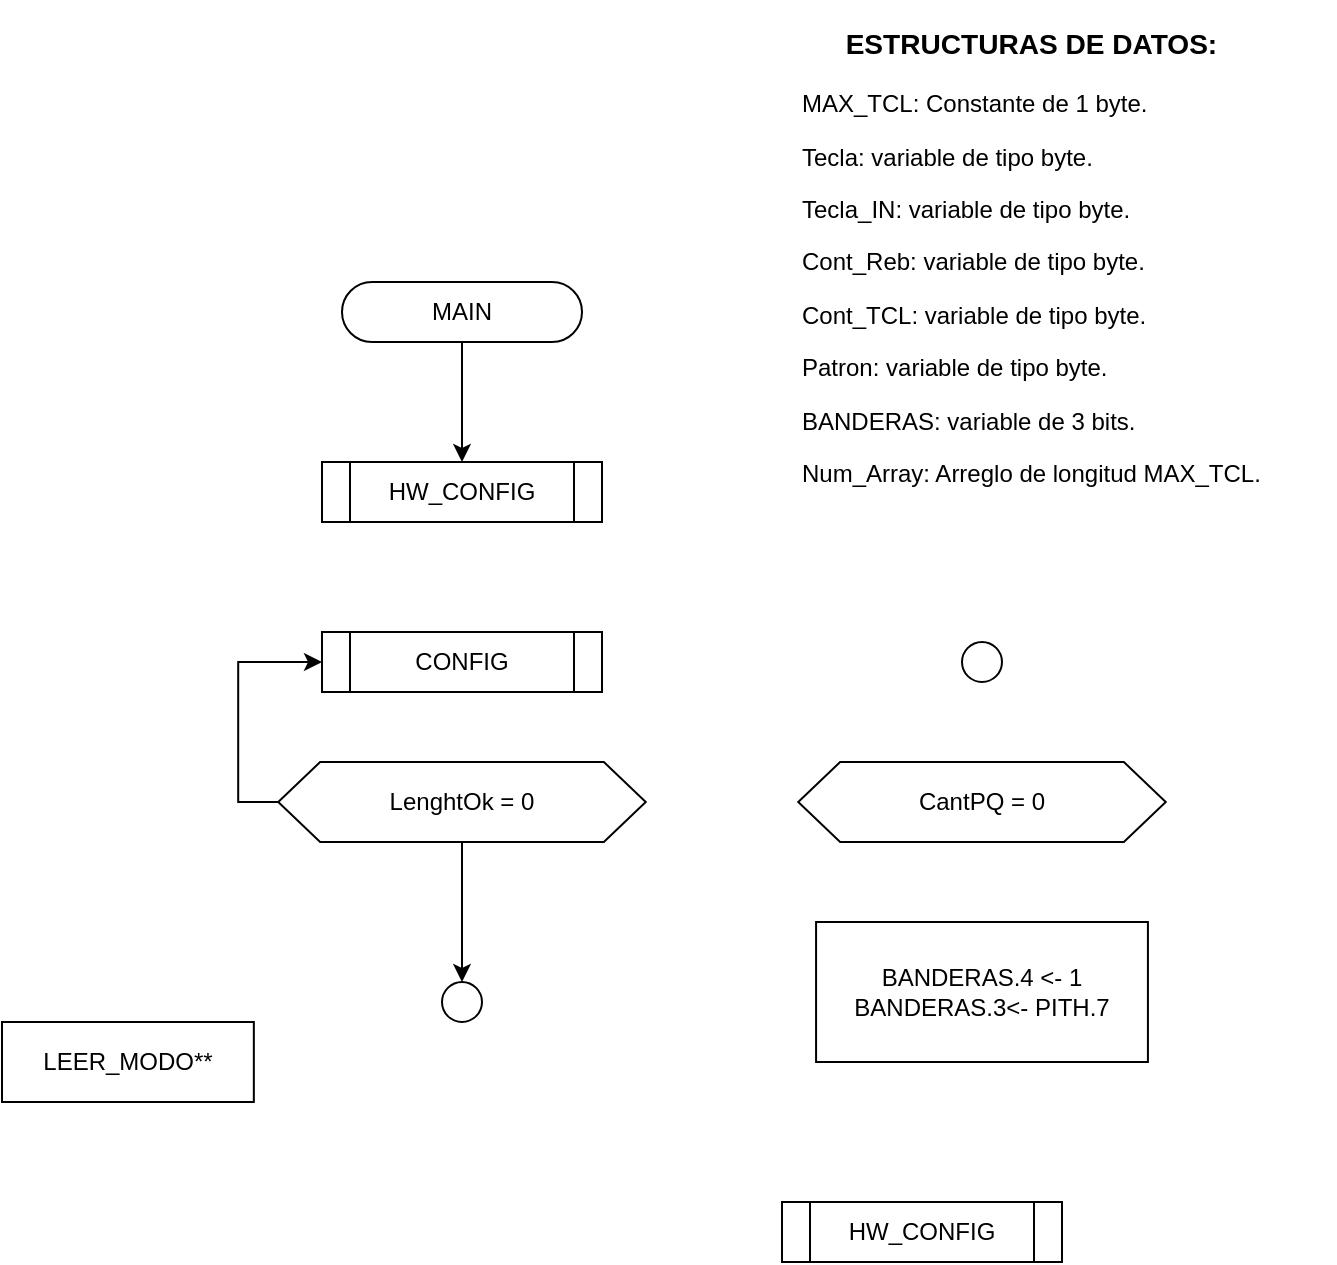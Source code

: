 <mxfile version="13.4.1" type="device"><diagram id="D9KyAQv2uV_lf9RyAl9D" name="Page-1"><mxGraphModel dx="1653" dy="822" grid="1" gridSize="10" guides="1" tooltips="1" connect="1" arrows="1" fold="1" page="1" pageScale="1" pageWidth="827" pageHeight="1169" math="0" shadow="0"><root><mxCell id="0"/><mxCell id="1" parent="0"/><mxCell id="SHEEuvKIqq7tsxXqwBMK-5" style="edgeStyle=orthogonalEdgeStyle;rounded=0;orthogonalLoop=1;jettySize=auto;html=1;exitX=0.5;exitY=1;exitDx=0;exitDy=0;" edge="1" parent="1" source="SHEEuvKIqq7tsxXqwBMK-2" target="SHEEuvKIqq7tsxXqwBMK-4"><mxGeometry relative="1" as="geometry"/></mxCell><mxCell id="SHEEuvKIqq7tsxXqwBMK-2" value="MAIN" style="rounded=1;whiteSpace=wrap;html=1;fontSize=12;glass=0;strokeWidth=1;shadow=0;arcSize=50;" vertex="1" parent="1"><mxGeometry x="-530" y="250" width="120" height="30" as="geometry"/></mxCell><mxCell id="SHEEuvKIqq7tsxXqwBMK-3" value="&lt;h3 style=&quot;text-align: center&quot;&gt;ESTRUCTURAS DE DATOS:&lt;/h3&gt;&lt;p&gt;MAX_TCL: Constante de 1 byte.&lt;/p&gt;&lt;p&gt;Tecla: variable de tipo byte.&lt;/p&gt;&lt;p&gt;Tecla_IN: variable de tipo byte.&lt;/p&gt;&lt;p&gt;Cont_Reb: variable de tipo byte.&lt;br&gt;&lt;/p&gt;&lt;p&gt;Cont_TCL: variable de tipo byte.&lt;/p&gt;&lt;p&gt;Patron: variable de tipo byte.&lt;br&gt;&lt;/p&gt;&lt;p&gt;BANDERAS: variable de 3 bits.&lt;/p&gt;&lt;p&gt;Num_Array: Arreglo de longitud MAX_TCL.&lt;/p&gt;&lt;p&gt;&lt;br&gt;&lt;/p&gt;&lt;p&gt;&lt;/p&gt;" style="text;html=1;strokeColor=none;fillColor=none;align=left;verticalAlign=middle;whiteSpace=wrap;rounded=0;" vertex="1" parent="1"><mxGeometry x="-302.44" y="120" width="268.68" height="260" as="geometry"/></mxCell><mxCell id="SHEEuvKIqq7tsxXqwBMK-4" value="HW_CONFIG" style="shape=process;whiteSpace=wrap;html=1;backgroundOutline=1;" vertex="1" parent="1"><mxGeometry x="-540" y="340" width="140" height="30" as="geometry"/></mxCell><mxCell id="SHEEuvKIqq7tsxXqwBMK-6" value="" style="ellipse;whiteSpace=wrap;html=1;aspect=fixed;" vertex="1" parent="1"><mxGeometry x="-220.0" y="430" width="20" height="20" as="geometry"/></mxCell><mxCell id="SHEEuvKIqq7tsxXqwBMK-7" value="CantPQ = 0" style="shape=hexagon;perimeter=hexagonPerimeter2;whiteSpace=wrap;html=1;size=0.114;" vertex="1" parent="1"><mxGeometry x="-301.88" y="490" width="183.76" height="40" as="geometry"/></mxCell><mxCell id="SHEEuvKIqq7tsxXqwBMK-8" value="&lt;span&gt;BANDERAS.4 &amp;lt;- 1&lt;br&gt;&lt;/span&gt;BANDERAS.3&amp;lt;- PITH.7" style="rounded=0;whiteSpace=wrap;html=1;" vertex="1" parent="1"><mxGeometry x="-292.96" y="570" width="165.92" height="70" as="geometry"/></mxCell><mxCell id="SHEEuvKIqq7tsxXqwBMK-9" value="LEER_MODO**" style="rounded=0;whiteSpace=wrap;html=1;" vertex="1" parent="1"><mxGeometry x="-700" y="620" width="125.92" height="40" as="geometry"/></mxCell><mxCell id="SHEEuvKIqq7tsxXqwBMK-15" style="edgeStyle=orthogonalEdgeStyle;rounded=0;orthogonalLoop=1;jettySize=auto;html=1;exitX=0;exitY=0.5;exitDx=0;exitDy=0;entryX=0;entryY=0.5;entryDx=0;entryDy=0;" edge="1" parent="1" source="SHEEuvKIqq7tsxXqwBMK-10" target="SHEEuvKIqq7tsxXqwBMK-14"><mxGeometry relative="1" as="geometry"/></mxCell><mxCell id="SHEEuvKIqq7tsxXqwBMK-17" style="edgeStyle=orthogonalEdgeStyle;rounded=0;orthogonalLoop=1;jettySize=auto;html=1;exitX=0.5;exitY=1;exitDx=0;exitDy=0;entryX=0.5;entryY=0;entryDx=0;entryDy=0;" edge="1" parent="1" source="SHEEuvKIqq7tsxXqwBMK-10" target="SHEEuvKIqq7tsxXqwBMK-16"><mxGeometry relative="1" as="geometry"/></mxCell><mxCell id="SHEEuvKIqq7tsxXqwBMK-10" value="LenghtOk = 0" style="shape=hexagon;perimeter=hexagonPerimeter2;whiteSpace=wrap;html=1;size=0.114;" vertex="1" parent="1"><mxGeometry x="-561.88" y="490" width="183.76" height="40" as="geometry"/></mxCell><mxCell id="SHEEuvKIqq7tsxXqwBMK-13" value="HW_CONFIG" style="shape=process;whiteSpace=wrap;html=1;backgroundOutline=1;" vertex="1" parent="1"><mxGeometry x="-310" y="710" width="140" height="30" as="geometry"/></mxCell><mxCell id="SHEEuvKIqq7tsxXqwBMK-14" value="CONFIG" style="shape=process;whiteSpace=wrap;html=1;backgroundOutline=1;" vertex="1" parent="1"><mxGeometry x="-540" y="425" width="140" height="30" as="geometry"/></mxCell><mxCell id="SHEEuvKIqq7tsxXqwBMK-16" value="" style="ellipse;whiteSpace=wrap;html=1;aspect=fixed;" vertex="1" parent="1"><mxGeometry x="-480.0" y="600" width="20" height="20" as="geometry"/></mxCell></root></mxGraphModel></diagram></mxfile>